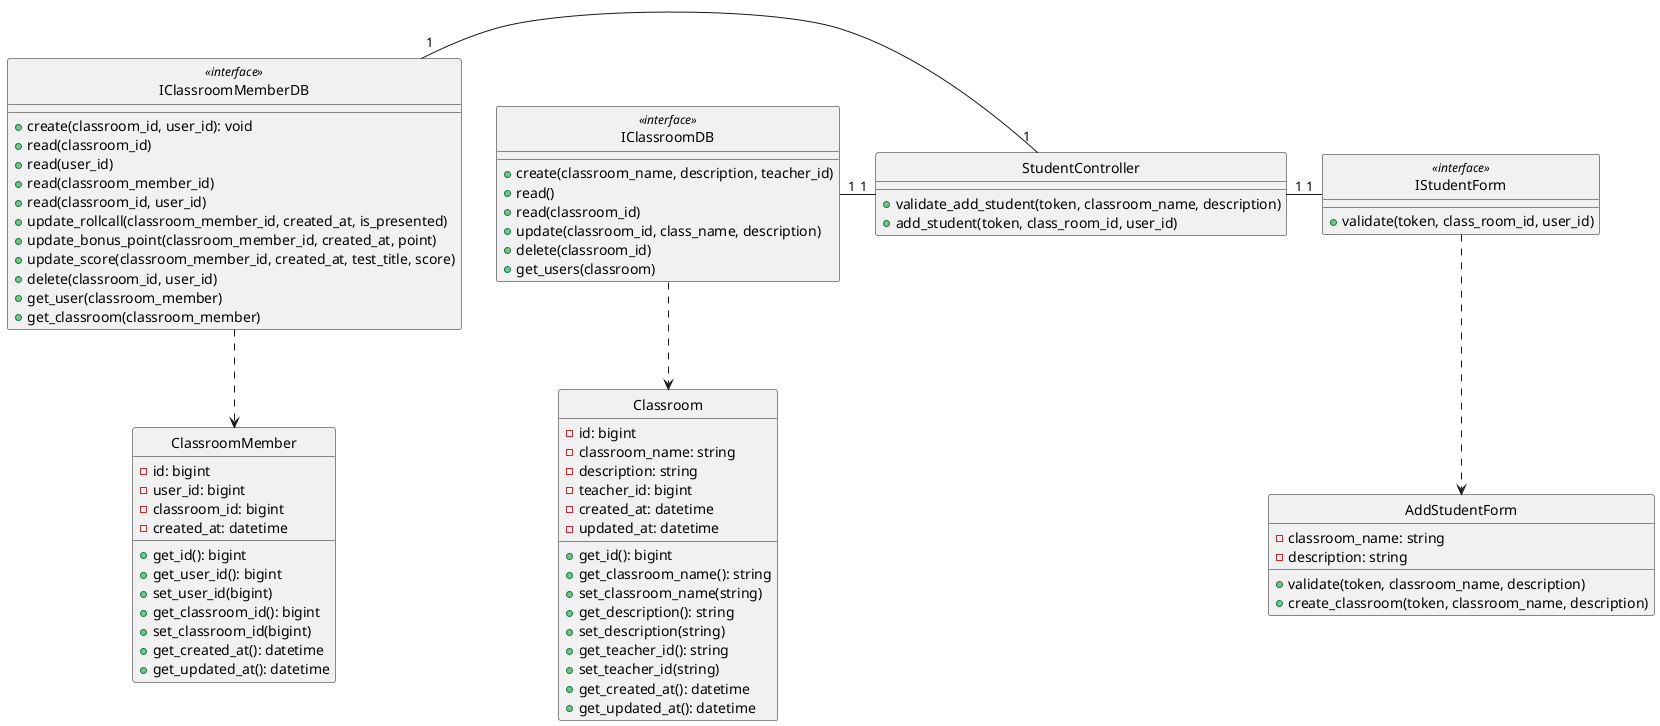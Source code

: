 @startuml addStudent

class Classroom {
    - id: bigint
    - classroom_name: string
    - description: string
    - teacher_id: bigint
    - created_at: datetime
    - updated_at: datetime

    + get_id(): bigint
    + get_classroom_name(): string
    + set_classroom_name(string)
    + get_description(): string
    + set_description(string)
    + get_teacher_id(): string
    + set_teacher_id(string)
    + get_created_at(): datetime
    + get_updated_at(): datetime
}

class IClassroomDB <<interface>> {
    + create(classroom_name, description, teacher_id)
    + read()
    + read(classroom_id)
    + update(classroom_id, class_name, description)
    + delete(classroom_id)
    + get_users(classroom)
}

class AddStudentForm {
    - classroom_name: string
    - description: string

    + validate(token, classroom_name, description)
    + create_classroom(token, classroom_name, description)
}

class IStudentForm <<interface>> {
    + validate(token, class_room_id, user_id)
}

class StudentController {
    + validate_add_student(token, classroom_name, description)
    + add_student(token, class_room_id, user_id)
}


class ClassroomMember {
    - id: bigint
    - user_id: bigint
    - classroom_id: bigint
    - created_at: datetime

    + get_id(): bigint
    + get_user_id(): bigint
    + set_user_id(bigint)
    + get_classroom_id(): bigint
    + set_classroom_id(bigint)
    + get_created_at(): datetime
    + get_updated_at(): datetime
}

class IClassroomMemberDB <<interface>> {
    + create(classroom_id, user_id): void
    + read(classroom_id)
    + read(user_id)
    + read(classroom_member_id)
    + read(classroom_id, user_id)
    + update_rollcall(classroom_member_id, created_at, is_presented)
    + update_bonus_point(classroom_member_id, created_at, point)
    + update_score(classroom_member_id, created_at, test_title, score)
    + delete(classroom_id, user_id)
    + get_user(classroom_member)
    + get_classroom(classroom_member)
}

hide Classroom circle
hide IClassroomDB <<interface>> circle
hide AddStudentForm circle
hide IStudentForm <<interface>> circle
hide StudentController circle
hide IClassroomMemberDB <<interface>> circle
hide ClassroomMember circle


IClassroomDB -down.> Classroom
IStudentForm .down.> AddStudentForm
IClassroomMemberDB .down.> ClassroomMember
StudentController "1"-left-"1" IClassroomDB
IStudentForm "1"-left-"1" StudentController
StudentController "1"-left-"1" IClassroomMemberDB



@enduml
